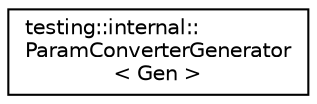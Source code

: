 digraph "Иерархия классов. Графический вид."
{
 // LATEX_PDF_SIZE
  edge [fontname="Helvetica",fontsize="10",labelfontname="Helvetica",labelfontsize="10"];
  node [fontname="Helvetica",fontsize="10",shape=record];
  rankdir="LR";
  Node0 [label="testing::internal::\lParamConverterGenerator\l\< Gen \>",height=0.2,width=0.4,color="black", fillcolor="white", style="filled",URL="$classtesting_1_1internal_1_1ParamConverterGenerator.html",tooltip=" "];
}

